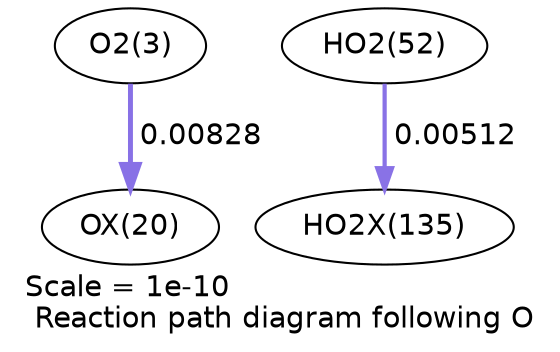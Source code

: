 digraph reaction_paths {
center=1;
s5 -> s25[fontname="Helvetica", penwidth=2.38, arrowsize=1.19, color="0.7, 0.508, 0.9"
, label=" 0.00828"];
s21 -> s40[fontname="Helvetica", penwidth=2.02, arrowsize=1.01, color="0.7, 0.505, 0.9"
, label=" 0.00512"];
s5 [ fontname="Helvetica", label="O2(3)"];
s21 [ fontname="Helvetica", label="HO2(52)"];
s25 [ fontname="Helvetica", label="OX(20)"];
s40 [ fontname="Helvetica", label="HO2X(135)"];
 label = "Scale = 1e-10\l Reaction path diagram following O";
 fontname = "Helvetica";
}
